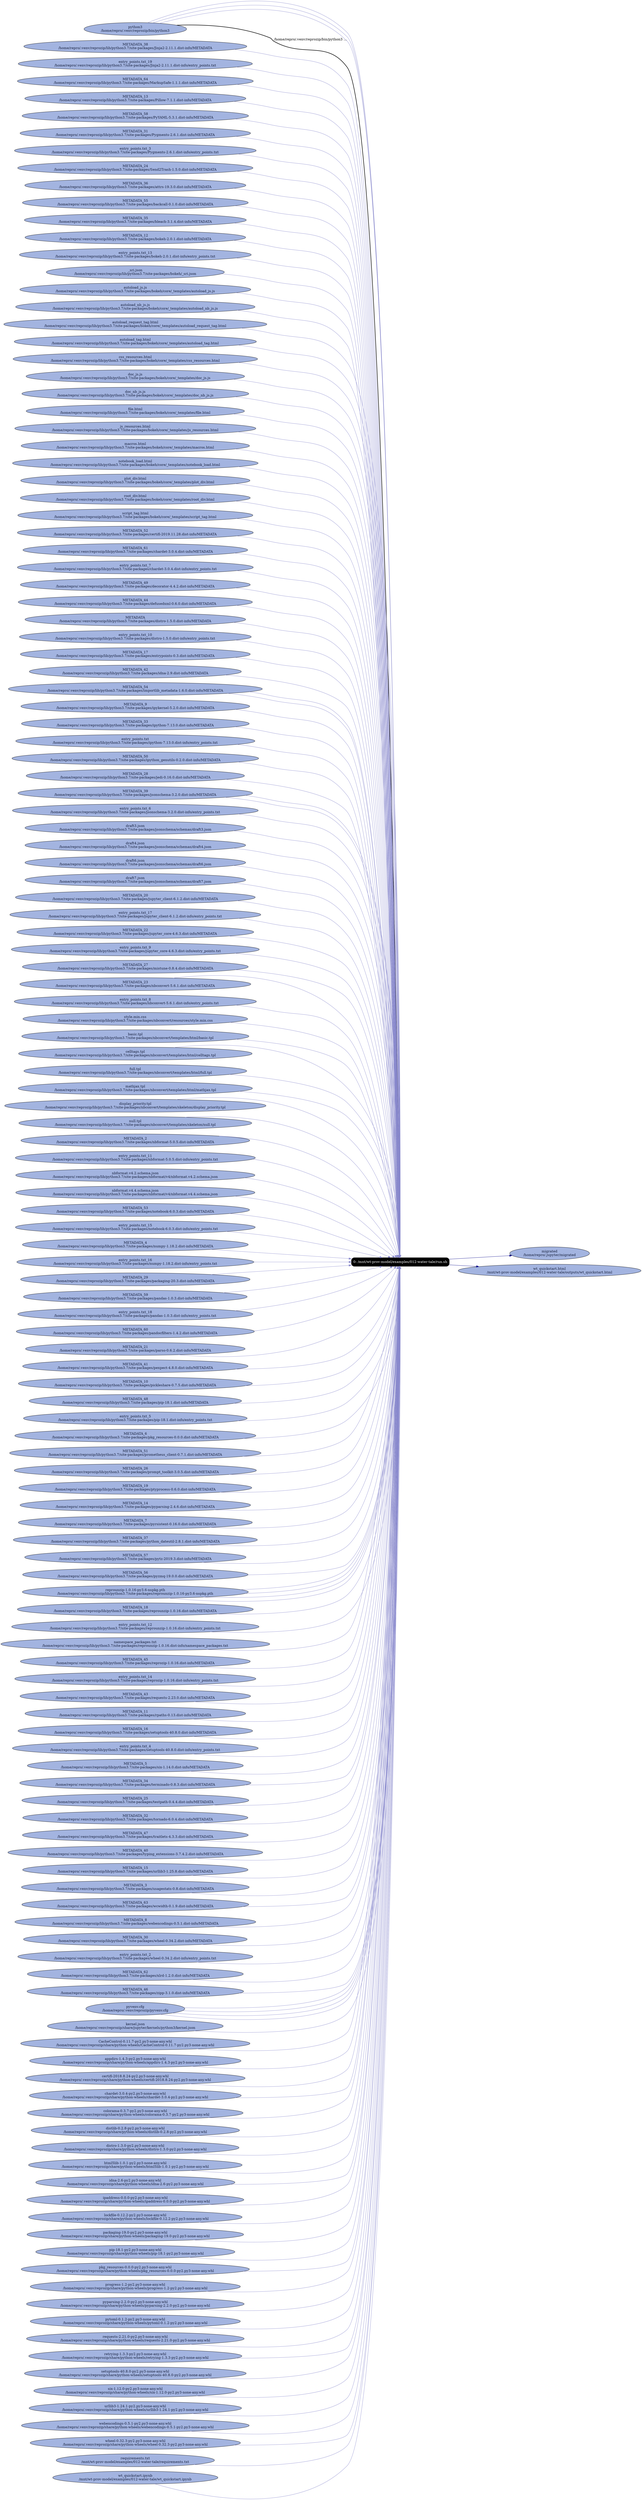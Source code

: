 digraph G {
    rankdir=LR;

    /* programs */
    node [shape=box fontcolor=white fillcolor=black style="filled,rounded"];
    run0 [label="0: /mnt/wt-prov-model/examples/012-water-tale/run.sh"];

    node [shape=ellipse fontcolor="#131C39" fillcolor="#C9D2ED"];

    /* other files */
    "/home/repro/.jupyter/migrated" [fillcolor="#A3B4E0", label="migrated\n/home/repro/.jupyter/migrated"];
    "/home/repro/.venv/reprozip/bin/python3" [fillcolor="#A3B4E0", label="python3\n/home/repro/.venv/reprozip/bin/python3"];
    "/home/repro/.venv/reprozip/lib/python3.7/site-packages/Jinja2-2.11.1.dist-info/METADATA" [fillcolor="#A3B4E0", label="METADATA_38\n/home/repro/.venv/reprozip/lib/python3.7/site-packages/Jinja2-2.11.1.dist-info/METADATA"];
    "/home/repro/.venv/reprozip/lib/python3.7/site-packages/Jinja2-2.11.1.dist-info/entry_points.txt" [fillcolor="#A3B4E0", label="entry_points.txt_19\n/home/repro/.venv/reprozip/lib/python3.7/site-packages/Jinja2-2.11.1.dist-info/entry_points.txt"];
    "/home/repro/.venv/reprozip/lib/python3.7/site-packages/MarkupSafe-1.1.1.dist-info/METADATA" [fillcolor="#A3B4E0", label="METADATA_64\n/home/repro/.venv/reprozip/lib/python3.7/site-packages/MarkupSafe-1.1.1.dist-info/METADATA"];
    "/home/repro/.venv/reprozip/lib/python3.7/site-packages/Pillow-7.1.1.dist-info/METADATA" [fillcolor="#A3B4E0", label="METADATA_13\n/home/repro/.venv/reprozip/lib/python3.7/site-packages/Pillow-7.1.1.dist-info/METADATA"];
    "/home/repro/.venv/reprozip/lib/python3.7/site-packages/PyYAML-5.3.1.dist-info/METADATA" [fillcolor="#A3B4E0", label="METADATA_58\n/home/repro/.venv/reprozip/lib/python3.7/site-packages/PyYAML-5.3.1.dist-info/METADATA"];
    "/home/repro/.venv/reprozip/lib/python3.7/site-packages/Pygments-2.6.1.dist-info/METADATA" [fillcolor="#A3B4E0", label="METADATA_31\n/home/repro/.venv/reprozip/lib/python3.7/site-packages/Pygments-2.6.1.dist-info/METADATA"];
    "/home/repro/.venv/reprozip/lib/python3.7/site-packages/Pygments-2.6.1.dist-info/entry_points.txt" [fillcolor="#A3B4E0", label="entry_points.txt_3\n/home/repro/.venv/reprozip/lib/python3.7/site-packages/Pygments-2.6.1.dist-info/entry_points.txt"];
    "/home/repro/.venv/reprozip/lib/python3.7/site-packages/Send2Trash-1.5.0.dist-info/METADATA" [fillcolor="#A3B4E0", label="METADATA_24\n/home/repro/.venv/reprozip/lib/python3.7/site-packages/Send2Trash-1.5.0.dist-info/METADATA"];
    "/home/repro/.venv/reprozip/lib/python3.7/site-packages/attrs-19.3.0.dist-info/METADATA" [fillcolor="#A3B4E0", label="METADATA_36\n/home/repro/.venv/reprozip/lib/python3.7/site-packages/attrs-19.3.0.dist-info/METADATA"];
    "/home/repro/.venv/reprozip/lib/python3.7/site-packages/backcall-0.1.0.dist-info/METADATA" [fillcolor="#A3B4E0", label="METADATA_55\n/home/repro/.venv/reprozip/lib/python3.7/site-packages/backcall-0.1.0.dist-info/METADATA"];
    "/home/repro/.venv/reprozip/lib/python3.7/site-packages/bleach-3.1.4.dist-info/METADATA" [fillcolor="#A3B4E0", label="METADATA_35\n/home/repro/.venv/reprozip/lib/python3.7/site-packages/bleach-3.1.4.dist-info/METADATA"];
    "/home/repro/.venv/reprozip/lib/python3.7/site-packages/bokeh-2.0.1.dist-info/METADATA" [fillcolor="#A3B4E0", label="METADATA_12\n/home/repro/.venv/reprozip/lib/python3.7/site-packages/bokeh-2.0.1.dist-info/METADATA"];
    "/home/repro/.venv/reprozip/lib/python3.7/site-packages/bokeh-2.0.1.dist-info/entry_points.txt" [fillcolor="#A3B4E0", label="entry_points.txt_13\n/home/repro/.venv/reprozip/lib/python3.7/site-packages/bokeh-2.0.1.dist-info/entry_points.txt"];
    "/home/repro/.venv/reprozip/lib/python3.7/site-packages/bokeh/_sri.json" [fillcolor="#A3B4E0", label="_sri.json\n/home/repro/.venv/reprozip/lib/python3.7/site-packages/bokeh/_sri.json"];
    "/home/repro/.venv/reprozip/lib/python3.7/site-packages/bokeh/core/_templates/autoload_js.js" [fillcolor="#A3B4E0", label="autoload_js.js\n/home/repro/.venv/reprozip/lib/python3.7/site-packages/bokeh/core/_templates/autoload_js.js"];
    "/home/repro/.venv/reprozip/lib/python3.7/site-packages/bokeh/core/_templates/autoload_nb_js.js" [fillcolor="#A3B4E0", label="autoload_nb_js.js\n/home/repro/.venv/reprozip/lib/python3.7/site-packages/bokeh/core/_templates/autoload_nb_js.js"];
    "/home/repro/.venv/reprozip/lib/python3.7/site-packages/bokeh/core/_templates/autoload_request_tag.html" [fillcolor="#A3B4E0", label="autoload_request_tag.html\n/home/repro/.venv/reprozip/lib/python3.7/site-packages/bokeh/core/_templates/autoload_request_tag.html"];
    "/home/repro/.venv/reprozip/lib/python3.7/site-packages/bokeh/core/_templates/autoload_tag.html" [fillcolor="#A3B4E0", label="autoload_tag.html\n/home/repro/.venv/reprozip/lib/python3.7/site-packages/bokeh/core/_templates/autoload_tag.html"];
    "/home/repro/.venv/reprozip/lib/python3.7/site-packages/bokeh/core/_templates/css_resources.html" [fillcolor="#A3B4E0", label="css_resources.html\n/home/repro/.venv/reprozip/lib/python3.7/site-packages/bokeh/core/_templates/css_resources.html"];
    "/home/repro/.venv/reprozip/lib/python3.7/site-packages/bokeh/core/_templates/doc_js.js" [fillcolor="#A3B4E0", label="doc_js.js\n/home/repro/.venv/reprozip/lib/python3.7/site-packages/bokeh/core/_templates/doc_js.js"];
    "/home/repro/.venv/reprozip/lib/python3.7/site-packages/bokeh/core/_templates/doc_nb_js.js" [fillcolor="#A3B4E0", label="doc_nb_js.js\n/home/repro/.venv/reprozip/lib/python3.7/site-packages/bokeh/core/_templates/doc_nb_js.js"];
    "/home/repro/.venv/reprozip/lib/python3.7/site-packages/bokeh/core/_templates/file.html" [fillcolor="#A3B4E0", label="file.html\n/home/repro/.venv/reprozip/lib/python3.7/site-packages/bokeh/core/_templates/file.html"];
    "/home/repro/.venv/reprozip/lib/python3.7/site-packages/bokeh/core/_templates/js_resources.html" [fillcolor="#A3B4E0", label="js_resources.html\n/home/repro/.venv/reprozip/lib/python3.7/site-packages/bokeh/core/_templates/js_resources.html"];
    "/home/repro/.venv/reprozip/lib/python3.7/site-packages/bokeh/core/_templates/macros.html" [fillcolor="#A3B4E0", label="macros.html\n/home/repro/.venv/reprozip/lib/python3.7/site-packages/bokeh/core/_templates/macros.html"];
    "/home/repro/.venv/reprozip/lib/python3.7/site-packages/bokeh/core/_templates/notebook_load.html" [fillcolor="#A3B4E0", label="notebook_load.html\n/home/repro/.venv/reprozip/lib/python3.7/site-packages/bokeh/core/_templates/notebook_load.html"];
    "/home/repro/.venv/reprozip/lib/python3.7/site-packages/bokeh/core/_templates/plot_div.html" [fillcolor="#A3B4E0", label="plot_div.html\n/home/repro/.venv/reprozip/lib/python3.7/site-packages/bokeh/core/_templates/plot_div.html"];
    "/home/repro/.venv/reprozip/lib/python3.7/site-packages/bokeh/core/_templates/root_div.html" [fillcolor="#A3B4E0", label="root_div.html\n/home/repro/.venv/reprozip/lib/python3.7/site-packages/bokeh/core/_templates/root_div.html"];
    "/home/repro/.venv/reprozip/lib/python3.7/site-packages/bokeh/core/_templates/script_tag.html" [fillcolor="#A3B4E0", label="script_tag.html\n/home/repro/.venv/reprozip/lib/python3.7/site-packages/bokeh/core/_templates/script_tag.html"];
    "/home/repro/.venv/reprozip/lib/python3.7/site-packages/certifi-2019.11.28.dist-info/METADATA" [fillcolor="#A3B4E0", label="METADATA_52\n/home/repro/.venv/reprozip/lib/python3.7/site-packages/certifi-2019.11.28.dist-info/METADATA"];
    "/home/repro/.venv/reprozip/lib/python3.7/site-packages/chardet-3.0.4.dist-info/METADATA" [fillcolor="#A3B4E0", label="METADATA_61\n/home/repro/.venv/reprozip/lib/python3.7/site-packages/chardet-3.0.4.dist-info/METADATA"];
    "/home/repro/.venv/reprozip/lib/python3.7/site-packages/chardet-3.0.4.dist-info/entry_points.txt" [fillcolor="#A3B4E0", label="entry_points.txt_7\n/home/repro/.venv/reprozip/lib/python3.7/site-packages/chardet-3.0.4.dist-info/entry_points.txt"];
    "/home/repro/.venv/reprozip/lib/python3.7/site-packages/decorator-4.4.2.dist-info/METADATA" [fillcolor="#A3B4E0", label="METADATA_49\n/home/repro/.venv/reprozip/lib/python3.7/site-packages/decorator-4.4.2.dist-info/METADATA"];
    "/home/repro/.venv/reprozip/lib/python3.7/site-packages/defusedxml-0.6.0.dist-info/METADATA" [fillcolor="#A3B4E0", label="METADATA_44\n/home/repro/.venv/reprozip/lib/python3.7/site-packages/defusedxml-0.6.0.dist-info/METADATA"];
    "/home/repro/.venv/reprozip/lib/python3.7/site-packages/distro-1.5.0.dist-info/METADATA" [fillcolor="#A3B4E0", label="METADATA\n/home/repro/.venv/reprozip/lib/python3.7/site-packages/distro-1.5.0.dist-info/METADATA"];
    "/home/repro/.venv/reprozip/lib/python3.7/site-packages/distro-1.5.0.dist-info/entry_points.txt" [fillcolor="#A3B4E0", label="entry_points.txt_10\n/home/repro/.venv/reprozip/lib/python3.7/site-packages/distro-1.5.0.dist-info/entry_points.txt"];
    "/home/repro/.venv/reprozip/lib/python3.7/site-packages/entrypoints-0.3.dist-info/METADATA" [fillcolor="#A3B4E0", label="METADATA_17\n/home/repro/.venv/reprozip/lib/python3.7/site-packages/entrypoints-0.3.dist-info/METADATA"];
    "/home/repro/.venv/reprozip/lib/python3.7/site-packages/idna-2.9.dist-info/METADATA" [fillcolor="#A3B4E0", label="METADATA_42\n/home/repro/.venv/reprozip/lib/python3.7/site-packages/idna-2.9.dist-info/METADATA"];
    "/home/repro/.venv/reprozip/lib/python3.7/site-packages/importlib_metadata-1.6.0.dist-info/METADATA" [fillcolor="#A3B4E0", label="METADATA_54\n/home/repro/.venv/reprozip/lib/python3.7/site-packages/importlib_metadata-1.6.0.dist-info/METADATA"];
    "/home/repro/.venv/reprozip/lib/python3.7/site-packages/ipykernel-5.2.0.dist-info/METADATA" [fillcolor="#A3B4E0", label="METADATA_9\n/home/repro/.venv/reprozip/lib/python3.7/site-packages/ipykernel-5.2.0.dist-info/METADATA"];
    "/home/repro/.venv/reprozip/lib/python3.7/site-packages/ipython-7.13.0.dist-info/METADATA" [fillcolor="#A3B4E0", label="METADATA_33\n/home/repro/.venv/reprozip/lib/python3.7/site-packages/ipython-7.13.0.dist-info/METADATA"];
    "/home/repro/.venv/reprozip/lib/python3.7/site-packages/ipython-7.13.0.dist-info/entry_points.txt" [fillcolor="#A3B4E0", label="entry_points.txt\n/home/repro/.venv/reprozip/lib/python3.7/site-packages/ipython-7.13.0.dist-info/entry_points.txt"];
    "/home/repro/.venv/reprozip/lib/python3.7/site-packages/ipython_genutils-0.2.0.dist-info/METADATA" [fillcolor="#A3B4E0", label="METADATA_50\n/home/repro/.venv/reprozip/lib/python3.7/site-packages/ipython_genutils-0.2.0.dist-info/METADATA"];
    "/home/repro/.venv/reprozip/lib/python3.7/site-packages/jedi-0.16.0.dist-info/METADATA" [fillcolor="#A3B4E0", label="METADATA_28\n/home/repro/.venv/reprozip/lib/python3.7/site-packages/jedi-0.16.0.dist-info/METADATA"];
    "/home/repro/.venv/reprozip/lib/python3.7/site-packages/jsonschema-3.2.0.dist-info/METADATA" [fillcolor="#A3B4E0", label="METADATA_39\n/home/repro/.venv/reprozip/lib/python3.7/site-packages/jsonschema-3.2.0.dist-info/METADATA"];
    "/home/repro/.venv/reprozip/lib/python3.7/site-packages/jsonschema-3.2.0.dist-info/entry_points.txt" [fillcolor="#A3B4E0", label="entry_points.txt_6\n/home/repro/.venv/reprozip/lib/python3.7/site-packages/jsonschema-3.2.0.dist-info/entry_points.txt"];
    "/home/repro/.venv/reprozip/lib/python3.7/site-packages/jsonschema/schemas/draft3.json" [fillcolor="#A3B4E0", label="draft3.json\n/home/repro/.venv/reprozip/lib/python3.7/site-packages/jsonschema/schemas/draft3.json"];
    "/home/repro/.venv/reprozip/lib/python3.7/site-packages/jsonschema/schemas/draft4.json" [fillcolor="#A3B4E0", label="draft4.json\n/home/repro/.venv/reprozip/lib/python3.7/site-packages/jsonschema/schemas/draft4.json"];
    "/home/repro/.venv/reprozip/lib/python3.7/site-packages/jsonschema/schemas/draft6.json" [fillcolor="#A3B4E0", label="draft6.json\n/home/repro/.venv/reprozip/lib/python3.7/site-packages/jsonschema/schemas/draft6.json"];
    "/home/repro/.venv/reprozip/lib/python3.7/site-packages/jsonschema/schemas/draft7.json" [fillcolor="#A3B4E0", label="draft7.json\n/home/repro/.venv/reprozip/lib/python3.7/site-packages/jsonschema/schemas/draft7.json"];
    "/home/repro/.venv/reprozip/lib/python3.7/site-packages/jupyter_client-6.1.2.dist-info/METADATA" [fillcolor="#A3B4E0", label="METADATA_20\n/home/repro/.venv/reprozip/lib/python3.7/site-packages/jupyter_client-6.1.2.dist-info/METADATA"];
    "/home/repro/.venv/reprozip/lib/python3.7/site-packages/jupyter_client-6.1.2.dist-info/entry_points.txt" [fillcolor="#A3B4E0", label="entry_points.txt_17\n/home/repro/.venv/reprozip/lib/python3.7/site-packages/jupyter_client-6.1.2.dist-info/entry_points.txt"];
    "/home/repro/.venv/reprozip/lib/python3.7/site-packages/jupyter_core-4.6.3.dist-info/METADATA" [fillcolor="#A3B4E0", label="METADATA_22\n/home/repro/.venv/reprozip/lib/python3.7/site-packages/jupyter_core-4.6.3.dist-info/METADATA"];
    "/home/repro/.venv/reprozip/lib/python3.7/site-packages/jupyter_core-4.6.3.dist-info/entry_points.txt" [fillcolor="#A3B4E0", label="entry_points.txt_9\n/home/repro/.venv/reprozip/lib/python3.7/site-packages/jupyter_core-4.6.3.dist-info/entry_points.txt"];
    "/home/repro/.venv/reprozip/lib/python3.7/site-packages/mistune-0.8.4.dist-info/METADATA" [fillcolor="#A3B4E0", label="METADATA_27\n/home/repro/.venv/reprozip/lib/python3.7/site-packages/mistune-0.8.4.dist-info/METADATA"];
    "/home/repro/.venv/reprozip/lib/python3.7/site-packages/nbconvert-5.6.1.dist-info/METADATA" [fillcolor="#A3B4E0", label="METADATA_23\n/home/repro/.venv/reprozip/lib/python3.7/site-packages/nbconvert-5.6.1.dist-info/METADATA"];
    "/home/repro/.venv/reprozip/lib/python3.7/site-packages/nbconvert-5.6.1.dist-info/entry_points.txt" [fillcolor="#A3B4E0", label="entry_points.txt_8\n/home/repro/.venv/reprozip/lib/python3.7/site-packages/nbconvert-5.6.1.dist-info/entry_points.txt"];
    "/home/repro/.venv/reprozip/lib/python3.7/site-packages/nbconvert/resources/style.min.css" [fillcolor="#A3B4E0", label="style.min.css\n/home/repro/.venv/reprozip/lib/python3.7/site-packages/nbconvert/resources/style.min.css"];
    "/home/repro/.venv/reprozip/lib/python3.7/site-packages/nbconvert/templates/html/basic.tpl" [fillcolor="#A3B4E0", label="basic.tpl\n/home/repro/.venv/reprozip/lib/python3.7/site-packages/nbconvert/templates/html/basic.tpl"];
    "/home/repro/.venv/reprozip/lib/python3.7/site-packages/nbconvert/templates/html/celltags.tpl" [fillcolor="#A3B4E0", label="celltags.tpl\n/home/repro/.venv/reprozip/lib/python3.7/site-packages/nbconvert/templates/html/celltags.tpl"];
    "/home/repro/.venv/reprozip/lib/python3.7/site-packages/nbconvert/templates/html/full.tpl" [fillcolor="#A3B4E0", label="full.tpl\n/home/repro/.venv/reprozip/lib/python3.7/site-packages/nbconvert/templates/html/full.tpl"];
    "/home/repro/.venv/reprozip/lib/python3.7/site-packages/nbconvert/templates/html/mathjax.tpl" [fillcolor="#A3B4E0", label="mathjax.tpl\n/home/repro/.venv/reprozip/lib/python3.7/site-packages/nbconvert/templates/html/mathjax.tpl"];
    "/home/repro/.venv/reprozip/lib/python3.7/site-packages/nbconvert/templates/skeleton/display_priority.tpl" [fillcolor="#A3B4E0", label="display_priority.tpl\n/home/repro/.venv/reprozip/lib/python3.7/site-packages/nbconvert/templates/skeleton/display_priority.tpl"];
    "/home/repro/.venv/reprozip/lib/python3.7/site-packages/nbconvert/templates/skeleton/null.tpl" [fillcolor="#A3B4E0", label="null.tpl\n/home/repro/.venv/reprozip/lib/python3.7/site-packages/nbconvert/templates/skeleton/null.tpl"];
    "/home/repro/.venv/reprozip/lib/python3.7/site-packages/nbformat-5.0.5.dist-info/METADATA" [fillcolor="#A3B4E0", label="METADATA_2\n/home/repro/.venv/reprozip/lib/python3.7/site-packages/nbformat-5.0.5.dist-info/METADATA"];
    "/home/repro/.venv/reprozip/lib/python3.7/site-packages/nbformat-5.0.5.dist-info/entry_points.txt" [fillcolor="#A3B4E0", label="entry_points.txt_11\n/home/repro/.venv/reprozip/lib/python3.7/site-packages/nbformat-5.0.5.dist-info/entry_points.txt"];
    "/home/repro/.venv/reprozip/lib/python3.7/site-packages/nbformat/v4/nbformat.v4.2.schema.json" [fillcolor="#A3B4E0", label="nbformat.v4.2.schema.json\n/home/repro/.venv/reprozip/lib/python3.7/site-packages/nbformat/v4/nbformat.v4.2.schema.json"];
    "/home/repro/.venv/reprozip/lib/python3.7/site-packages/nbformat/v4/nbformat.v4.4.schema.json" [fillcolor="#A3B4E0", label="nbformat.v4.4.schema.json\n/home/repro/.venv/reprozip/lib/python3.7/site-packages/nbformat/v4/nbformat.v4.4.schema.json"];
    "/home/repro/.venv/reprozip/lib/python3.7/site-packages/notebook-6.0.3.dist-info/METADATA" [fillcolor="#A3B4E0", label="METADATA_53\n/home/repro/.venv/reprozip/lib/python3.7/site-packages/notebook-6.0.3.dist-info/METADATA"];
    "/home/repro/.venv/reprozip/lib/python3.7/site-packages/notebook-6.0.3.dist-info/entry_points.txt" [fillcolor="#A3B4E0", label="entry_points.txt_15\n/home/repro/.venv/reprozip/lib/python3.7/site-packages/notebook-6.0.3.dist-info/entry_points.txt"];
    "/home/repro/.venv/reprozip/lib/python3.7/site-packages/numpy-1.18.2.dist-info/METADATA" [fillcolor="#A3B4E0", label="METADATA_4\n/home/repro/.venv/reprozip/lib/python3.7/site-packages/numpy-1.18.2.dist-info/METADATA"];
    "/home/repro/.venv/reprozip/lib/python3.7/site-packages/numpy-1.18.2.dist-info/entry_points.txt" [fillcolor="#A3B4E0", label="entry_points.txt_16\n/home/repro/.venv/reprozip/lib/python3.7/site-packages/numpy-1.18.2.dist-info/entry_points.txt"];
    "/home/repro/.venv/reprozip/lib/python3.7/site-packages/packaging-20.3.dist-info/METADATA" [fillcolor="#A3B4E0", label="METADATA_29\n/home/repro/.venv/reprozip/lib/python3.7/site-packages/packaging-20.3.dist-info/METADATA"];
    "/home/repro/.venv/reprozip/lib/python3.7/site-packages/pandas-1.0.3.dist-info/METADATA" [fillcolor="#A3B4E0", label="METADATA_59\n/home/repro/.venv/reprozip/lib/python3.7/site-packages/pandas-1.0.3.dist-info/METADATA"];
    "/home/repro/.venv/reprozip/lib/python3.7/site-packages/pandas-1.0.3.dist-info/entry_points.txt" [fillcolor="#A3B4E0", label="entry_points.txt_18\n/home/repro/.venv/reprozip/lib/python3.7/site-packages/pandas-1.0.3.dist-info/entry_points.txt"];
    "/home/repro/.venv/reprozip/lib/python3.7/site-packages/pandocfilters-1.4.2.dist-info/METADATA" [fillcolor="#A3B4E0", label="METADATA_60\n/home/repro/.venv/reprozip/lib/python3.7/site-packages/pandocfilters-1.4.2.dist-info/METADATA"];
    "/home/repro/.venv/reprozip/lib/python3.7/site-packages/parso-0.6.2.dist-info/METADATA" [fillcolor="#A3B4E0", label="METADATA_21\n/home/repro/.venv/reprozip/lib/python3.7/site-packages/parso-0.6.2.dist-info/METADATA"];
    "/home/repro/.venv/reprozip/lib/python3.7/site-packages/pexpect-4.8.0.dist-info/METADATA" [fillcolor="#A3B4E0", label="METADATA_41\n/home/repro/.venv/reprozip/lib/python3.7/site-packages/pexpect-4.8.0.dist-info/METADATA"];
    "/home/repro/.venv/reprozip/lib/python3.7/site-packages/pickleshare-0.7.5.dist-info/METADATA" [fillcolor="#A3B4E0", label="METADATA_10\n/home/repro/.venv/reprozip/lib/python3.7/site-packages/pickleshare-0.7.5.dist-info/METADATA"];
    "/home/repro/.venv/reprozip/lib/python3.7/site-packages/pip-18.1.dist-info/METADATA" [fillcolor="#A3B4E0", label="METADATA_48\n/home/repro/.venv/reprozip/lib/python3.7/site-packages/pip-18.1.dist-info/METADATA"];
    "/home/repro/.venv/reprozip/lib/python3.7/site-packages/pip-18.1.dist-info/entry_points.txt" [fillcolor="#A3B4E0", label="entry_points.txt_5\n/home/repro/.venv/reprozip/lib/python3.7/site-packages/pip-18.1.dist-info/entry_points.txt"];
    "/home/repro/.venv/reprozip/lib/python3.7/site-packages/pkg_resources-0.0.0.dist-info/METADATA" [fillcolor="#A3B4E0", label="METADATA_6\n/home/repro/.venv/reprozip/lib/python3.7/site-packages/pkg_resources-0.0.0.dist-info/METADATA"];
    "/home/repro/.venv/reprozip/lib/python3.7/site-packages/prometheus_client-0.7.1.dist-info/METADATA" [fillcolor="#A3B4E0", label="METADATA_51\n/home/repro/.venv/reprozip/lib/python3.7/site-packages/prometheus_client-0.7.1.dist-info/METADATA"];
    "/home/repro/.venv/reprozip/lib/python3.7/site-packages/prompt_toolkit-3.0.5.dist-info/METADATA" [fillcolor="#A3B4E0", label="METADATA_26\n/home/repro/.venv/reprozip/lib/python3.7/site-packages/prompt_toolkit-3.0.5.dist-info/METADATA"];
    "/home/repro/.venv/reprozip/lib/python3.7/site-packages/ptyprocess-0.6.0.dist-info/METADATA" [fillcolor="#A3B4E0", label="METADATA_19\n/home/repro/.venv/reprozip/lib/python3.7/site-packages/ptyprocess-0.6.0.dist-info/METADATA"];
    "/home/repro/.venv/reprozip/lib/python3.7/site-packages/pyparsing-2.4.6.dist-info/METADATA" [fillcolor="#A3B4E0", label="METADATA_14\n/home/repro/.venv/reprozip/lib/python3.7/site-packages/pyparsing-2.4.6.dist-info/METADATA"];
    "/home/repro/.venv/reprozip/lib/python3.7/site-packages/pyrsistent-0.16.0.dist-info/METADATA" [fillcolor="#A3B4E0", label="METADATA_7\n/home/repro/.venv/reprozip/lib/python3.7/site-packages/pyrsistent-0.16.0.dist-info/METADATA"];
    "/home/repro/.venv/reprozip/lib/python3.7/site-packages/python_dateutil-2.8.1.dist-info/METADATA" [fillcolor="#A3B4E0", label="METADATA_37\n/home/repro/.venv/reprozip/lib/python3.7/site-packages/python_dateutil-2.8.1.dist-info/METADATA"];
    "/home/repro/.venv/reprozip/lib/python3.7/site-packages/pytz-2019.3.dist-info/METADATA" [fillcolor="#A3B4E0", label="METADATA_57\n/home/repro/.venv/reprozip/lib/python3.7/site-packages/pytz-2019.3.dist-info/METADATA"];
    "/home/repro/.venv/reprozip/lib/python3.7/site-packages/pyzmq-19.0.0.dist-info/METADATA" [fillcolor="#A3B4E0", label="METADATA_56\n/home/repro/.venv/reprozip/lib/python3.7/site-packages/pyzmq-19.0.0.dist-info/METADATA"];
    "/home/repro/.venv/reprozip/lib/python3.7/site-packages/reprounzip-1.0.16-py3.6-nspkg.pth" [fillcolor="#A3B4E0", label="reprounzip-1.0.16-py3.6-nspkg.pth\n/home/repro/.venv/reprozip/lib/python3.7/site-packages/reprounzip-1.0.16-py3.6-nspkg.pth"];
    "/home/repro/.venv/reprozip/lib/python3.7/site-packages/reprounzip-1.0.16.dist-info/METADATA" [fillcolor="#A3B4E0", label="METADATA_18\n/home/repro/.venv/reprozip/lib/python3.7/site-packages/reprounzip-1.0.16.dist-info/METADATA"];
    "/home/repro/.venv/reprozip/lib/python3.7/site-packages/reprounzip-1.0.16.dist-info/entry_points.txt" [fillcolor="#A3B4E0", label="entry_points.txt_12\n/home/repro/.venv/reprozip/lib/python3.7/site-packages/reprounzip-1.0.16.dist-info/entry_points.txt"];
    "/home/repro/.venv/reprozip/lib/python3.7/site-packages/reprounzip-1.0.16.dist-info/namespace_packages.txt" [fillcolor="#A3B4E0", label="namespace_packages.txt\n/home/repro/.venv/reprozip/lib/python3.7/site-packages/reprounzip-1.0.16.dist-info/namespace_packages.txt"];
    "/home/repro/.venv/reprozip/lib/python3.7/site-packages/reprozip-1.0.16.dist-info/METADATA" [fillcolor="#A3B4E0", label="METADATA_45\n/home/repro/.venv/reprozip/lib/python3.7/site-packages/reprozip-1.0.16.dist-info/METADATA"];
    "/home/repro/.venv/reprozip/lib/python3.7/site-packages/reprozip-1.0.16.dist-info/entry_points.txt" [fillcolor="#A3B4E0", label="entry_points.txt_14\n/home/repro/.venv/reprozip/lib/python3.7/site-packages/reprozip-1.0.16.dist-info/entry_points.txt"];
    "/home/repro/.venv/reprozip/lib/python3.7/site-packages/requests-2.23.0.dist-info/METADATA" [fillcolor="#A3B4E0", label="METADATA_43\n/home/repro/.venv/reprozip/lib/python3.7/site-packages/requests-2.23.0.dist-info/METADATA"];
    "/home/repro/.venv/reprozip/lib/python3.7/site-packages/rpaths-0.13.dist-info/METADATA" [fillcolor="#A3B4E0", label="METADATA_11\n/home/repro/.venv/reprozip/lib/python3.7/site-packages/rpaths-0.13.dist-info/METADATA"];
    "/home/repro/.venv/reprozip/lib/python3.7/site-packages/setuptools-40.8.0.dist-info/METADATA" [fillcolor="#A3B4E0", label="METADATA_16\n/home/repro/.venv/reprozip/lib/python3.7/site-packages/setuptools-40.8.0.dist-info/METADATA"];
    "/home/repro/.venv/reprozip/lib/python3.7/site-packages/setuptools-40.8.0.dist-info/entry_points.txt" [fillcolor="#A3B4E0", label="entry_points.txt_4\n/home/repro/.venv/reprozip/lib/python3.7/site-packages/setuptools-40.8.0.dist-info/entry_points.txt"];
    "/home/repro/.venv/reprozip/lib/python3.7/site-packages/six-1.14.0.dist-info/METADATA" [fillcolor="#A3B4E0", label="METADATA_5\n/home/repro/.venv/reprozip/lib/python3.7/site-packages/six-1.14.0.dist-info/METADATA"];
    "/home/repro/.venv/reprozip/lib/python3.7/site-packages/terminado-0.8.3.dist-info/METADATA" [fillcolor="#A3B4E0", label="METADATA_34\n/home/repro/.venv/reprozip/lib/python3.7/site-packages/terminado-0.8.3.dist-info/METADATA"];
    "/home/repro/.venv/reprozip/lib/python3.7/site-packages/testpath-0.4.4.dist-info/METADATA" [fillcolor="#A3B4E0", label="METADATA_25\n/home/repro/.venv/reprozip/lib/python3.7/site-packages/testpath-0.4.4.dist-info/METADATA"];
    "/home/repro/.venv/reprozip/lib/python3.7/site-packages/tornado-6.0.4.dist-info/METADATA" [fillcolor="#A3B4E0", label="METADATA_32\n/home/repro/.venv/reprozip/lib/python3.7/site-packages/tornado-6.0.4.dist-info/METADATA"];
    "/home/repro/.venv/reprozip/lib/python3.7/site-packages/traitlets-4.3.3.dist-info/METADATA" [fillcolor="#A3B4E0", label="METADATA_47\n/home/repro/.venv/reprozip/lib/python3.7/site-packages/traitlets-4.3.3.dist-info/METADATA"];
    "/home/repro/.venv/reprozip/lib/python3.7/site-packages/typing_extensions-3.7.4.2.dist-info/METADATA" [fillcolor="#A3B4E0", label="METADATA_40\n/home/repro/.venv/reprozip/lib/python3.7/site-packages/typing_extensions-3.7.4.2.dist-info/METADATA"];
    "/home/repro/.venv/reprozip/lib/python3.7/site-packages/urllib3-1.25.8.dist-info/METADATA" [fillcolor="#A3B4E0", label="METADATA_15\n/home/repro/.venv/reprozip/lib/python3.7/site-packages/urllib3-1.25.8.dist-info/METADATA"];
    "/home/repro/.venv/reprozip/lib/python3.7/site-packages/usagestats-0.8.dist-info/METADATA" [fillcolor="#A3B4E0", label="METADATA_3\n/home/repro/.venv/reprozip/lib/python3.7/site-packages/usagestats-0.8.dist-info/METADATA"];
    "/home/repro/.venv/reprozip/lib/python3.7/site-packages/wcwidth-0.1.9.dist-info/METADATA" [fillcolor="#A3B4E0", label="METADATA_63\n/home/repro/.venv/reprozip/lib/python3.7/site-packages/wcwidth-0.1.9.dist-info/METADATA"];
    "/home/repro/.venv/reprozip/lib/python3.7/site-packages/webencodings-0.5.1.dist-info/METADATA" [fillcolor="#A3B4E0", label="METADATA_8\n/home/repro/.venv/reprozip/lib/python3.7/site-packages/webencodings-0.5.1.dist-info/METADATA"];
    "/home/repro/.venv/reprozip/lib/python3.7/site-packages/wheel-0.34.2.dist-info/METADATA" [fillcolor="#A3B4E0", label="METADATA_30\n/home/repro/.venv/reprozip/lib/python3.7/site-packages/wheel-0.34.2.dist-info/METADATA"];
    "/home/repro/.venv/reprozip/lib/python3.7/site-packages/wheel-0.34.2.dist-info/entry_points.txt" [fillcolor="#A3B4E0", label="entry_points.txt_2\n/home/repro/.venv/reprozip/lib/python3.7/site-packages/wheel-0.34.2.dist-info/entry_points.txt"];
    "/home/repro/.venv/reprozip/lib/python3.7/site-packages/xlrd-1.2.0.dist-info/METADATA" [fillcolor="#A3B4E0", label="METADATA_62\n/home/repro/.venv/reprozip/lib/python3.7/site-packages/xlrd-1.2.0.dist-info/METADATA"];
    "/home/repro/.venv/reprozip/lib/python3.7/site-packages/zipp-3.1.0.dist-info/METADATA" [fillcolor="#A3B4E0", label="METADATA_46\n/home/repro/.venv/reprozip/lib/python3.7/site-packages/zipp-3.1.0.dist-info/METADATA"];
    "/home/repro/.venv/reprozip/pyvenv.cfg" [fillcolor="#A3B4E0", label="pyvenv.cfg\n/home/repro/.venv/reprozip/pyvenv.cfg"];
    "/home/repro/.venv/reprozip/share/jupyter/kernels/python3/kernel.json" [fillcolor="#A3B4E0", label="kernel.json\n/home/repro/.venv/reprozip/share/jupyter/kernels/python3/kernel.json"];
    "/home/repro/.venv/reprozip/share/python-wheels/CacheControl-0.11.7-py2.py3-none-any.whl" [fillcolor="#A3B4E0", label="CacheControl-0.11.7-py2.py3-none-any.whl\n/home/repro/.venv/reprozip/share/python-wheels/CacheControl-0.11.7-py2.py3-none-any.whl"];
    "/home/repro/.venv/reprozip/share/python-wheels/appdirs-1.4.3-py2.py3-none-any.whl" [fillcolor="#A3B4E0", label="appdirs-1.4.3-py2.py3-none-any.whl\n/home/repro/.venv/reprozip/share/python-wheels/appdirs-1.4.3-py2.py3-none-any.whl"];
    "/home/repro/.venv/reprozip/share/python-wheels/certifi-2018.8.24-py2.py3-none-any.whl" [fillcolor="#A3B4E0", label="certifi-2018.8.24-py2.py3-none-any.whl\n/home/repro/.venv/reprozip/share/python-wheels/certifi-2018.8.24-py2.py3-none-any.whl"];
    "/home/repro/.venv/reprozip/share/python-wheels/chardet-3.0.4-py2.py3-none-any.whl" [fillcolor="#A3B4E0", label="chardet-3.0.4-py2.py3-none-any.whl\n/home/repro/.venv/reprozip/share/python-wheels/chardet-3.0.4-py2.py3-none-any.whl"];
    "/home/repro/.venv/reprozip/share/python-wheels/colorama-0.3.7-py2.py3-none-any.whl" [fillcolor="#A3B4E0", label="colorama-0.3.7-py2.py3-none-any.whl\n/home/repro/.venv/reprozip/share/python-wheels/colorama-0.3.7-py2.py3-none-any.whl"];
    "/home/repro/.venv/reprozip/share/python-wheels/distlib-0.2.8-py2.py3-none-any.whl" [fillcolor="#A3B4E0", label="distlib-0.2.8-py2.py3-none-any.whl\n/home/repro/.venv/reprozip/share/python-wheels/distlib-0.2.8-py2.py3-none-any.whl"];
    "/home/repro/.venv/reprozip/share/python-wheels/distro-1.3.0-py2.py3-none-any.whl" [fillcolor="#A3B4E0", label="distro-1.3.0-py2.py3-none-any.whl\n/home/repro/.venv/reprozip/share/python-wheels/distro-1.3.0-py2.py3-none-any.whl"];
    "/home/repro/.venv/reprozip/share/python-wheels/html5lib-1.0.1-py2.py3-none-any.whl" [fillcolor="#A3B4E0", label="html5lib-1.0.1-py2.py3-none-any.whl\n/home/repro/.venv/reprozip/share/python-wheels/html5lib-1.0.1-py2.py3-none-any.whl"];
    "/home/repro/.venv/reprozip/share/python-wheels/idna-2.6-py2.py3-none-any.whl" [fillcolor="#A3B4E0", label="idna-2.6-py2.py3-none-any.whl\n/home/repro/.venv/reprozip/share/python-wheels/idna-2.6-py2.py3-none-any.whl"];
    "/home/repro/.venv/reprozip/share/python-wheels/ipaddress-0.0.0-py2.py3-none-any.whl" [fillcolor="#A3B4E0", label="ipaddress-0.0.0-py2.py3-none-any.whl\n/home/repro/.venv/reprozip/share/python-wheels/ipaddress-0.0.0-py2.py3-none-any.whl"];
    "/home/repro/.venv/reprozip/share/python-wheels/lockfile-0.12.2-py2.py3-none-any.whl" [fillcolor="#A3B4E0", label="lockfile-0.12.2-py2.py3-none-any.whl\n/home/repro/.venv/reprozip/share/python-wheels/lockfile-0.12.2-py2.py3-none-any.whl"];
    "/home/repro/.venv/reprozip/share/python-wheels/packaging-19.0-py2.py3-none-any.whl" [fillcolor="#A3B4E0", label="packaging-19.0-py2.py3-none-any.whl\n/home/repro/.venv/reprozip/share/python-wheels/packaging-19.0-py2.py3-none-any.whl"];
    "/home/repro/.venv/reprozip/share/python-wheels/pip-18.1-py2.py3-none-any.whl" [fillcolor="#A3B4E0", label="pip-18.1-py2.py3-none-any.whl\n/home/repro/.venv/reprozip/share/python-wheels/pip-18.1-py2.py3-none-any.whl"];
    "/home/repro/.venv/reprozip/share/python-wheels/pkg_resources-0.0.0-py2.py3-none-any.whl" [fillcolor="#A3B4E0", label="pkg_resources-0.0.0-py2.py3-none-any.whl\n/home/repro/.venv/reprozip/share/python-wheels/pkg_resources-0.0.0-py2.py3-none-any.whl"];
    "/home/repro/.venv/reprozip/share/python-wheels/progress-1.2-py2.py3-none-any.whl" [fillcolor="#A3B4E0", label="progress-1.2-py2.py3-none-any.whl\n/home/repro/.venv/reprozip/share/python-wheels/progress-1.2-py2.py3-none-any.whl"];
    "/home/repro/.venv/reprozip/share/python-wheels/pyparsing-2.2.0-py2.py3-none-any.whl" [fillcolor="#A3B4E0", label="pyparsing-2.2.0-py2.py3-none-any.whl\n/home/repro/.venv/reprozip/share/python-wheels/pyparsing-2.2.0-py2.py3-none-any.whl"];
    "/home/repro/.venv/reprozip/share/python-wheels/pytoml-0.1.2-py2.py3-none-any.whl" [fillcolor="#A3B4E0", label="pytoml-0.1.2-py2.py3-none-any.whl\n/home/repro/.venv/reprozip/share/python-wheels/pytoml-0.1.2-py2.py3-none-any.whl"];
    "/home/repro/.venv/reprozip/share/python-wheels/requests-2.21.0-py2.py3-none-any.whl" [fillcolor="#A3B4E0", label="requests-2.21.0-py2.py3-none-any.whl\n/home/repro/.venv/reprozip/share/python-wheels/requests-2.21.0-py2.py3-none-any.whl"];
    "/home/repro/.venv/reprozip/share/python-wheels/retrying-1.3.3-py2.py3-none-any.whl" [fillcolor="#A3B4E0", label="retrying-1.3.3-py2.py3-none-any.whl\n/home/repro/.venv/reprozip/share/python-wheels/retrying-1.3.3-py2.py3-none-any.whl"];
    "/home/repro/.venv/reprozip/share/python-wheels/setuptools-40.8.0-py2.py3-none-any.whl" [fillcolor="#A3B4E0", label="setuptools-40.8.0-py2.py3-none-any.whl\n/home/repro/.venv/reprozip/share/python-wheels/setuptools-40.8.0-py2.py3-none-any.whl"];
    "/home/repro/.venv/reprozip/share/python-wheels/six-1.12.0-py2.py3-none-any.whl" [fillcolor="#A3B4E0", label="six-1.12.0-py2.py3-none-any.whl\n/home/repro/.venv/reprozip/share/python-wheels/six-1.12.0-py2.py3-none-any.whl"];
    "/home/repro/.venv/reprozip/share/python-wheels/urllib3-1.24.1-py2.py3-none-any.whl" [fillcolor="#A3B4E0", label="urllib3-1.24.1-py2.py3-none-any.whl\n/home/repro/.venv/reprozip/share/python-wheels/urllib3-1.24.1-py2.py3-none-any.whl"];
    "/home/repro/.venv/reprozip/share/python-wheels/webencodings-0.5.1-py2.py3-none-any.whl" [fillcolor="#A3B4E0", label="webencodings-0.5.1-py2.py3-none-any.whl\n/home/repro/.venv/reprozip/share/python-wheels/webencodings-0.5.1-py2.py3-none-any.whl"];
    "/home/repro/.venv/reprozip/share/python-wheels/wheel-0.32.3-py2.py3-none-any.whl" [fillcolor="#A3B4E0", label="wheel-0.32.3-py2.py3-none-any.whl\n/home/repro/.venv/reprozip/share/python-wheels/wheel-0.32.3-py2.py3-none-any.whl"];
    "/mnt/wt-prov-model/examples/012-water-tale/outputs/wt_quickstart.html" [fillcolor="#A3B4E0", label="wt_quickstart.html\n/mnt/wt-prov-model/examples/012-water-tale/outputs/wt_quickstart.html"];
    "/mnt/wt-prov-model/examples/012-water-tale/requirements.txt" [fillcolor="#A3B4E0", label="requirements.txt\n/mnt/wt-prov-model/examples/012-water-tale/requirements.txt"];
    "/mnt/wt-prov-model/examples/012-water-tale/wt_quickstart.ipynb" [fillcolor="#A3B4E0", label="wt_quickstart.ipynb\n/mnt/wt-prov-model/examples/012-water-tale/wt_quickstart.ipynb"];

    "/home/repro/.venv/reprozip/bin/python3" -> run0 [color="#8888CC"];
    "/home/repro/.venv/reprozip/pyvenv.cfg" -> run0 [color="#8888CC"];
    "/home/repro/.venv/reprozip/lib/python3.7/site-packages/reprounzip-1.0.16-py3.6-nspkg.pth" -> run0 [color="#8888CC"];
    "/home/repro/.venv/reprozip/share/python-wheels/pytoml-0.1.2-py2.py3-none-any.whl" -> run0 [color="#8888CC"];
    "/home/repro/.venv/reprozip/share/python-wheels/chardet-3.0.4-py2.py3-none-any.whl" -> run0 [color="#8888CC"];
    "/home/repro/.venv/reprozip/share/python-wheels/requests-2.21.0-py2.py3-none-any.whl" -> run0 [color="#8888CC"];
    "/home/repro/.venv/reprozip/share/python-wheels/retrying-1.3.3-py2.py3-none-any.whl" -> run0 [color="#8888CC"];
    "/home/repro/.venv/reprozip/share/python-wheels/pyparsing-2.2.0-py2.py3-none-any.whl" -> run0 [color="#8888CC"];
    "/home/repro/.venv/reprozip/share/python-wheels/idna-2.6-py2.py3-none-any.whl" -> run0 [color="#8888CC"];
    "/home/repro/.venv/reprozip/share/python-wheels/progress-1.2-py2.py3-none-any.whl" -> run0 [color="#8888CC"];
    "/home/repro/.venv/reprozip/share/python-wheels/distlib-0.2.8-py2.py3-none-any.whl" -> run0 [color="#8888CC"];
    "/home/repro/.venv/reprozip/share/python-wheels/pip-18.1-py2.py3-none-any.whl" -> run0 [color="#8888CC"];
    "/home/repro/.venv/reprozip/share/python-wheels/pkg_resources-0.0.0-py2.py3-none-any.whl" -> run0 [color="#8888CC"];
    "/home/repro/.venv/reprozip/share/python-wheels/html5lib-1.0.1-py2.py3-none-any.whl" -> run0 [color="#8888CC"];
    "/home/repro/.venv/reprozip/share/python-wheels/wheel-0.32.3-py2.py3-none-any.whl" -> run0 [color="#8888CC"];
    "/home/repro/.venv/reprozip/share/python-wheels/appdirs-1.4.3-py2.py3-none-any.whl" -> run0 [color="#8888CC"];
    "/home/repro/.venv/reprozip/share/python-wheels/CacheControl-0.11.7-py2.py3-none-any.whl" -> run0 [color="#8888CC"];
    "/home/repro/.venv/reprozip/share/python-wheels/certifi-2018.8.24-py2.py3-none-any.whl" -> run0 [color="#8888CC"];
    "/home/repro/.venv/reprozip/share/python-wheels/six-1.12.0-py2.py3-none-any.whl" -> run0 [color="#8888CC"];
    "/home/repro/.venv/reprozip/share/python-wheels/webencodings-0.5.1-py2.py3-none-any.whl" -> run0 [color="#8888CC"];
    "/home/repro/.venv/reprozip/share/python-wheels/urllib3-1.24.1-py2.py3-none-any.whl" -> run0 [color="#8888CC"];
    "/home/repro/.venv/reprozip/share/python-wheels/lockfile-0.12.2-py2.py3-none-any.whl" -> run0 [color="#8888CC"];
    "/home/repro/.venv/reprozip/share/python-wheels/packaging-19.0-py2.py3-none-any.whl" -> run0 [color="#8888CC"];
    "/home/repro/.venv/reprozip/share/python-wheels/setuptools-40.8.0-py2.py3-none-any.whl" -> run0 [color="#8888CC"];
    "/home/repro/.venv/reprozip/share/python-wheels/distro-1.3.0-py2.py3-none-any.whl" -> run0 [color="#8888CC"];
    "/home/repro/.venv/reprozip/share/python-wheels/colorama-0.3.7-py2.py3-none-any.whl" -> run0 [color="#8888CC"];
    "/home/repro/.venv/reprozip/share/python-wheels/ipaddress-0.0.0-py2.py3-none-any.whl" -> run0 [color="#8888CC"];
    "/home/repro/.venv/reprozip/lib/python3.7/site-packages/reprounzip-1.0.16.dist-info/namespace_packages.txt" -> run0 [color="#8888CC"];
    "/mnt/wt-prov-model/examples/012-water-tale/requirements.txt" -> run0 [color="#8888CC"];
    "/home/repro/.venv/reprozip/lib/python3.7/site-packages/notebook-6.0.3.dist-info/METADATA" -> run0 [color="#8888CC"];
    "/home/repro/.venv/reprozip/lib/python3.7/site-packages/bokeh-2.0.1.dist-info/METADATA" -> run0 [color="#8888CC"];
    "/home/repro/.venv/reprozip/lib/python3.7/site-packages/pandas-1.0.3.dist-info/METADATA" -> run0 [color="#8888CC"];
    "/home/repro/.venv/reprozip/lib/python3.7/site-packages/xlrd-1.2.0.dist-info/METADATA" -> run0 [color="#8888CC"];
    "/home/repro/.venv/reprozip/lib/python3.7/site-packages/traitlets-4.3.3.dist-info/METADATA" -> run0 [color="#8888CC"];
    "/home/repro/.venv/reprozip/lib/python3.7/site-packages/jupyter_core-4.6.3.dist-info/METADATA" -> run0 [color="#8888CC"];
    "/home/repro/.venv/reprozip/lib/python3.7/site-packages/Jinja2-2.11.1.dist-info/METADATA" -> run0 [color="#8888CC"];
    "/home/repro/.venv/reprozip/lib/python3.7/site-packages/terminado-0.8.3.dist-info/METADATA" -> run0 [color="#8888CC"];
    "/home/repro/.venv/reprozip/lib/python3.7/site-packages/nbformat-5.0.5.dist-info/METADATA" -> run0 [color="#8888CC"];
    "/home/repro/.venv/reprozip/lib/python3.7/site-packages/Send2Trash-1.5.0.dist-info/METADATA" -> run0 [color="#8888CC"];
    "/home/repro/.venv/reprozip/lib/python3.7/site-packages/tornado-6.0.4.dist-info/METADATA" -> run0 [color="#8888CC"];
    "/home/repro/.venv/reprozip/lib/python3.7/site-packages/jupyter_client-6.1.2.dist-info/METADATA" -> run0 [color="#8888CC"];
    "/home/repro/.venv/reprozip/lib/python3.7/site-packages/nbconvert-5.6.1.dist-info/METADATA" -> run0 [color="#8888CC"];
    "/home/repro/.venv/reprozip/lib/python3.7/site-packages/ipykernel-5.2.0.dist-info/METADATA" -> run0 [color="#8888CC"];
    "/home/repro/.venv/reprozip/lib/python3.7/site-packages/ipython_genutils-0.2.0.dist-info/METADATA" -> run0 [color="#8888CC"];
    "/home/repro/.venv/reprozip/lib/python3.7/site-packages/prometheus_client-0.7.1.dist-info/METADATA" -> run0 [color="#8888CC"];
    "/home/repro/.venv/reprozip/lib/python3.7/site-packages/pyzmq-19.0.0.dist-info/METADATA" -> run0 [color="#8888CC"];
    "/home/repro/.venv/reprozip/lib/python3.7/site-packages/packaging-20.3.dist-info/METADATA" -> run0 [color="#8888CC"];
    "/home/repro/.venv/reprozip/lib/python3.7/site-packages/numpy-1.18.2.dist-info/METADATA" -> run0 [color="#8888CC"];
    "/home/repro/.venv/reprozip/lib/python3.7/site-packages/python_dateutil-2.8.1.dist-info/METADATA" -> run0 [color="#8888CC"];
    "/home/repro/.venv/reprozip/lib/python3.7/site-packages/typing_extensions-3.7.4.2.dist-info/METADATA" -> run0 [color="#8888CC"];
    "/home/repro/.venv/reprozip/lib/python3.7/site-packages/PyYAML-5.3.1.dist-info/METADATA" -> run0 [color="#8888CC"];
    "/home/repro/.venv/reprozip/lib/python3.7/site-packages/Pillow-7.1.1.dist-info/METADATA" -> run0 [color="#8888CC"];
    "/home/repro/.venv/reprozip/lib/python3.7/site-packages/pytz-2019.3.dist-info/METADATA" -> run0 [color="#8888CC"];
    "/home/repro/.venv/reprozip/lib/python3.7/site-packages/decorator-4.4.2.dist-info/METADATA" -> run0 [color="#8888CC"];
    "/home/repro/.venv/reprozip/lib/python3.7/site-packages/six-1.14.0.dist-info/METADATA" -> run0 [color="#8888CC"];
    "/home/repro/.venv/reprozip/lib/python3.7/site-packages/MarkupSafe-1.1.1.dist-info/METADATA" -> run0 [color="#8888CC"];
    "/home/repro/.venv/reprozip/lib/python3.7/site-packages/ptyprocess-0.6.0.dist-info/METADATA" -> run0 [color="#8888CC"];
    "/home/repro/.venv/reprozip/lib/python3.7/site-packages/jsonschema-3.2.0.dist-info/METADATA" -> run0 [color="#8888CC"];
    "/home/repro/.venv/reprozip/lib/python3.7/site-packages/Pygments-2.6.1.dist-info/METADATA" -> run0 [color="#8888CC"];
    "/home/repro/.venv/reprozip/lib/python3.7/site-packages/defusedxml-0.6.0.dist-info/METADATA" -> run0 [color="#8888CC"];
    "/home/repro/.venv/reprozip/lib/python3.7/site-packages/entrypoints-0.3.dist-info/METADATA" -> run0 [color="#8888CC"];
    "/home/repro/.venv/reprozip/lib/python3.7/site-packages/pandocfilters-1.4.2.dist-info/METADATA" -> run0 [color="#8888CC"];
    "/home/repro/.venv/reprozip/lib/python3.7/site-packages/testpath-0.4.4.dist-info/METADATA" -> run0 [color="#8888CC"];
    "/home/repro/.venv/reprozip/lib/python3.7/site-packages/mistune-0.8.4.dist-info/METADATA" -> run0 [color="#8888CC"];
    "/home/repro/.venv/reprozip/lib/python3.7/site-packages/bleach-3.1.4.dist-info/METADATA" -> run0 [color="#8888CC"];
    "/home/repro/.venv/reprozip/lib/python3.7/site-packages/ipython-7.13.0.dist-info/METADATA" -> run0 [color="#8888CC"];
    "/home/repro/.venv/reprozip/lib/python3.7/site-packages/pyparsing-2.4.6.dist-info/METADATA" -> run0 [color="#8888CC"];
    "/home/repro/.venv/reprozip/lib/python3.7/site-packages/pyrsistent-0.16.0.dist-info/METADATA" -> run0 [color="#8888CC"];
    "/home/repro/.venv/reprozip/lib/python3.7/site-packages/importlib_metadata-1.6.0.dist-info/METADATA" -> run0 [color="#8888CC"];
    "/home/repro/.venv/reprozip/lib/python3.7/site-packages/setuptools-40.8.0.dist-info/METADATA" -> run0 [color="#8888CC"];
    "/home/repro/.venv/reprozip/lib/python3.7/site-packages/attrs-19.3.0.dist-info/METADATA" -> run0 [color="#8888CC"];
    "/home/repro/.venv/reprozip/lib/python3.7/site-packages/webencodings-0.5.1.dist-info/METADATA" -> run0 [color="#8888CC"];
    "/home/repro/.venv/reprozip/lib/python3.7/site-packages/jedi-0.16.0.dist-info/METADATA" -> run0 [color="#8888CC"];
    "/home/repro/.venv/reprozip/lib/python3.7/site-packages/backcall-0.1.0.dist-info/METADATA" -> run0 [color="#8888CC"];
    "/home/repro/.venv/reprozip/lib/python3.7/site-packages/pexpect-4.8.0.dist-info/METADATA" -> run0 [color="#8888CC"];
    "/home/repro/.venv/reprozip/lib/python3.7/site-packages/prompt_toolkit-3.0.5.dist-info/METADATA" -> run0 [color="#8888CC"];
    "/home/repro/.venv/reprozip/lib/python3.7/site-packages/pickleshare-0.7.5.dist-info/METADATA" -> run0 [color="#8888CC"];
    "/home/repro/.venv/reprozip/lib/python3.7/site-packages/zipp-3.1.0.dist-info/METADATA" -> run0 [color="#8888CC"];
    "/home/repro/.venv/reprozip/lib/python3.7/site-packages/parso-0.6.2.dist-info/METADATA" -> run0 [color="#8888CC"];
    "/home/repro/.venv/reprozip/lib/python3.7/site-packages/wcwidth-0.1.9.dist-info/METADATA" -> run0 [color="#8888CC"];
    "/home/repro/.venv/reprozip/lib/python3.7/site-packages/wheel-0.34.2.dist-info/METADATA" -> run0 [color="#8888CC"];
    "/home/repro/.venv/reprozip/lib/python3.7/site-packages/usagestats-0.8.dist-info/METADATA" -> run0 [color="#8888CC"];
    "/home/repro/.venv/reprozip/lib/python3.7/site-packages/urllib3-1.25.8.dist-info/METADATA" -> run0 [color="#8888CC"];
    "/home/repro/.venv/reprozip/lib/python3.7/site-packages/rpaths-0.13.dist-info/METADATA" -> run0 [color="#8888CC"];
    "/home/repro/.venv/reprozip/lib/python3.7/site-packages/requests-2.23.0.dist-info/METADATA" -> run0 [color="#8888CC"];
    "/home/repro/.venv/reprozip/lib/python3.7/site-packages/reprozip-1.0.16.dist-info/METADATA" -> run0 [color="#8888CC"];
    "/home/repro/.venv/reprozip/lib/python3.7/site-packages/reprounzip-1.0.16.dist-info/METADATA" -> run0 [color="#8888CC"];
    "/home/repro/.venv/reprozip/lib/python3.7/site-packages/pkg_resources-0.0.0.dist-info/METADATA" -> run0 [color="#8888CC"];
    "/home/repro/.venv/reprozip/lib/python3.7/site-packages/pip-18.1.dist-info/METADATA" -> run0 [color="#8888CC"];
    "/home/repro/.venv/reprozip/lib/python3.7/site-packages/idna-2.9.dist-info/METADATA" -> run0 [color="#8888CC"];
    "/home/repro/.venv/reprozip/lib/python3.7/site-packages/distro-1.5.0.dist-info/METADATA" -> run0 [color="#8888CC"];
    "/home/repro/.venv/reprozip/lib/python3.7/site-packages/chardet-3.0.4.dist-info/METADATA" -> run0 [color="#8888CC"];
    "/home/repro/.venv/reprozip/lib/python3.7/site-packages/certifi-2019.11.28.dist-info/METADATA" -> run0 [color="#8888CC"];
    "/home/repro/.venv/reprozip/bin/python3" -> run0 [color="#8888CC"];
    "/home/repro/.venv/reprozip/pyvenv.cfg" -> run0 [color="#8888CC"];
    "/home/repro/.venv/reprozip/lib/python3.7/site-packages/reprounzip-1.0.16-py3.6-nspkg.pth" -> run0 [color="#8888CC"];
    "/home/repro/.venv/reprozip/bin/python3" -> run0 [color="#8888CC"];
    "/home/repro/.venv/reprozip/pyvenv.cfg" -> run0 [color="#8888CC"];
    "/home/repro/.venv/reprozip/lib/python3.7/site-packages/reprounzip-1.0.16-py3.6-nspkg.pth" -> run0 [color="#8888CC"];
    "/home/repro/.venv/reprozip/lib/python3.7/site-packages/jsonschema/schemas/draft3.json" -> run0 [color="#8888CC"];
    "/home/repro/.venv/reprozip/lib/python3.7/site-packages/jsonschema/schemas/draft4.json" -> run0 [color="#8888CC"];
    "/home/repro/.venv/reprozip/lib/python3.7/site-packages/jsonschema/schemas/draft6.json" -> run0 [color="#8888CC"];
    "/home/repro/.venv/reprozip/lib/python3.7/site-packages/jsonschema/schemas/draft7.json" -> run0 [color="#8888CC"];
    "/home/repro/.venv/reprozip/lib/python3.7/site-packages/importlib_metadata-1.6.0.dist-info/METADATA" -> run0 [color="#8888CC"];
    "/home/repro/.venv/reprozip/lib/python3.7/site-packages/jsonschema-3.2.0.dist-info/METADATA" -> run0 [color="#8888CC"];
    "/home/repro/.venv/reprozip/lib/python3.7/site-packages/wheel-0.34.2.dist-info/entry_points.txt" -> run0 [color="#8888CC"];
    "/home/repro/.venv/reprozip/lib/python3.7/site-packages/chardet-3.0.4.dist-info/entry_points.txt" -> run0 [color="#8888CC"];
    "/home/repro/.venv/reprozip/lib/python3.7/site-packages/setuptools-40.8.0.dist-info/entry_points.txt" -> run0 [color="#8888CC"];
    "/home/repro/.venv/reprozip/lib/python3.7/site-packages/reprozip-1.0.16.dist-info/entry_points.txt" -> run0 [color="#8888CC"];
    "/home/repro/.venv/reprozip/lib/python3.7/site-packages/reprounzip-1.0.16.dist-info/entry_points.txt" -> run0 [color="#8888CC"];
    "/home/repro/.venv/reprozip/lib/python3.7/site-packages/pip-18.1.dist-info/entry_points.txt" -> run0 [color="#8888CC"];
    "/home/repro/.venv/reprozip/lib/python3.7/site-packages/distro-1.5.0.dist-info/entry_points.txt" -> run0 [color="#8888CC"];
    "/home/repro/.venv/reprozip/lib/python3.7/site-packages/nbconvert-5.6.1.dist-info/entry_points.txt" -> run0 [color="#8888CC"];
    "/home/repro/.venv/reprozip/lib/python3.7/site-packages/bokeh-2.0.1.dist-info/entry_points.txt" -> run0 [color="#8888CC"];
    "/home/repro/.venv/reprozip/lib/python3.7/site-packages/jupyter_client-6.1.2.dist-info/entry_points.txt" -> run0 [color="#8888CC"];
    "/home/repro/.venv/reprozip/lib/python3.7/site-packages/pandas-1.0.3.dist-info/entry_points.txt" -> run0 [color="#8888CC"];
    "/home/repro/.venv/reprozip/lib/python3.7/site-packages/ipython-7.13.0.dist-info/entry_points.txt" -> run0 [color="#8888CC"];
    "/home/repro/.venv/reprozip/lib/python3.7/site-packages/jsonschema-3.2.0.dist-info/entry_points.txt" -> run0 [color="#8888CC"];
    "/home/repro/.venv/reprozip/lib/python3.7/site-packages/notebook-6.0.3.dist-info/entry_points.txt" -> run0 [color="#8888CC"];
    "/home/repro/.venv/reprozip/lib/python3.7/site-packages/numpy-1.18.2.dist-info/entry_points.txt" -> run0 [color="#8888CC"];
    "/home/repro/.venv/reprozip/lib/python3.7/site-packages/jupyter_core-4.6.3.dist-info/entry_points.txt" -> run0 [color="#8888CC"];
    "/home/repro/.venv/reprozip/lib/python3.7/site-packages/Pygments-2.6.1.dist-info/entry_points.txt" -> run0 [color="#8888CC"];
    "/home/repro/.venv/reprozip/lib/python3.7/site-packages/nbformat-5.0.5.dist-info/entry_points.txt" -> run0 [color="#8888CC"];
    "/home/repro/.venv/reprozip/lib/python3.7/site-packages/Jinja2-2.11.1.dist-info/entry_points.txt" -> run0 [color="#8888CC"];
    run0 -> "/home/repro/.jupyter/migrated" [color="#000088"];
    "/mnt/wt-prov-model/examples/012-water-tale/wt_quickstart.ipynb" -> run0 [color="#8888CC"];
    "/home/repro/.venv/reprozip/lib/python3.7/site-packages/nbformat/v4/nbformat.v4.2.schema.json" -> run0 [color="#8888CC"];
    "/home/repro/.venv/reprozip/share/jupyter/kernels/python3/kernel.json" -> run0 [color="#8888CC"];
    "/home/repro/.venv/reprozip/bin/python3" -> run0 [style=bold, label="/home/repro/.venv/reprozip/bin/python3 ..."];
    "/home/repro/.venv/reprozip/pyvenv.cfg" -> run0 [color="#8888CC"];
    "/home/repro/.venv/reprozip/lib/python3.7/site-packages/reprounzip-1.0.16-py3.6-nspkg.pth" -> run0 [color="#8888CC"];
    "/home/repro/.venv/reprozip/lib/python3.7/site-packages/bokeh/core/_templates/js_resources.html" -> run0 [color="#8888CC"];
    "/home/repro/.venv/reprozip/lib/python3.7/site-packages/bokeh/core/_templates/css_resources.html" -> run0 [color="#8888CC"];
    "/home/repro/.venv/reprozip/lib/python3.7/site-packages/bokeh/core/_templates/script_tag.html" -> run0 [color="#8888CC"];
    "/home/repro/.venv/reprozip/lib/python3.7/site-packages/bokeh/core/_templates/plot_div.html" -> run0 [color="#8888CC"];
    "/home/repro/.venv/reprozip/lib/python3.7/site-packages/bokeh/core/_templates/root_div.html" -> run0 [color="#8888CC"];
    "/home/repro/.venv/reprozip/lib/python3.7/site-packages/bokeh/core/_templates/doc_js.js" -> run0 [color="#8888CC"];
    "/home/repro/.venv/reprozip/lib/python3.7/site-packages/bokeh/core/_templates/doc_nb_js.js" -> run0 [color="#8888CC"];
    "/home/repro/.venv/reprozip/lib/python3.7/site-packages/bokeh/core/_templates/file.html" -> run0 [color="#8888CC"];
    "/home/repro/.venv/reprozip/lib/python3.7/site-packages/bokeh/core/_templates/macros.html" -> run0 [color="#8888CC"];
    "/home/repro/.venv/reprozip/lib/python3.7/site-packages/bokeh/core/_templates/notebook_load.html" -> run0 [color="#8888CC"];
    "/home/repro/.venv/reprozip/lib/python3.7/site-packages/bokeh/core/_templates/autoload_js.js" -> run0 [color="#8888CC"];
    "/home/repro/.venv/reprozip/lib/python3.7/site-packages/bokeh/core/_templates/autoload_nb_js.js" -> run0 [color="#8888CC"];
    "/home/repro/.venv/reprozip/lib/python3.7/site-packages/bokeh/core/_templates/autoload_tag.html" -> run0 [color="#8888CC"];
    "/home/repro/.venv/reprozip/lib/python3.7/site-packages/bokeh/core/_templates/autoload_request_tag.html" -> run0 [color="#8888CC"];
    "/home/repro/.venv/reprozip/lib/python3.7/site-packages/bokeh/_sri.json" -> run0 [color="#8888CC"];
    "/home/repro/.venv/reprozip/lib/python3.7/site-packages/nbformat/v4/nbformat.v4.4.schema.json" -> run0 [color="#8888CC"];
    "/home/repro/.venv/reprozip/lib/python3.7/site-packages/nbconvert/resources/style.min.css" -> run0 [color="#8888CC"];
    "/home/repro/.venv/reprozip/lib/python3.7/site-packages/nbconvert/templates/html/full.tpl" -> run0 [color="#8888CC"];
    "/home/repro/.venv/reprozip/lib/python3.7/site-packages/nbconvert/templates/html/basic.tpl" -> run0 [color="#8888CC"];
    "/home/repro/.venv/reprozip/lib/python3.7/site-packages/nbconvert/templates/html/mathjax.tpl" -> run0 [color="#8888CC"];
    "/home/repro/.venv/reprozip/lib/python3.7/site-packages/nbconvert/templates/skeleton/display_priority.tpl" -> run0 [color="#8888CC"];
    "/home/repro/.venv/reprozip/lib/python3.7/site-packages/nbconvert/templates/html/celltags.tpl" -> run0 [color="#8888CC"];
    "/home/repro/.venv/reprozip/lib/python3.7/site-packages/nbconvert/templates/skeleton/null.tpl" -> run0 [color="#8888CC"];
    run0 -> "/mnt/wt-prov-model/examples/012-water-tale/outputs/wt_quickstart.html" [color="#000088"];
}
